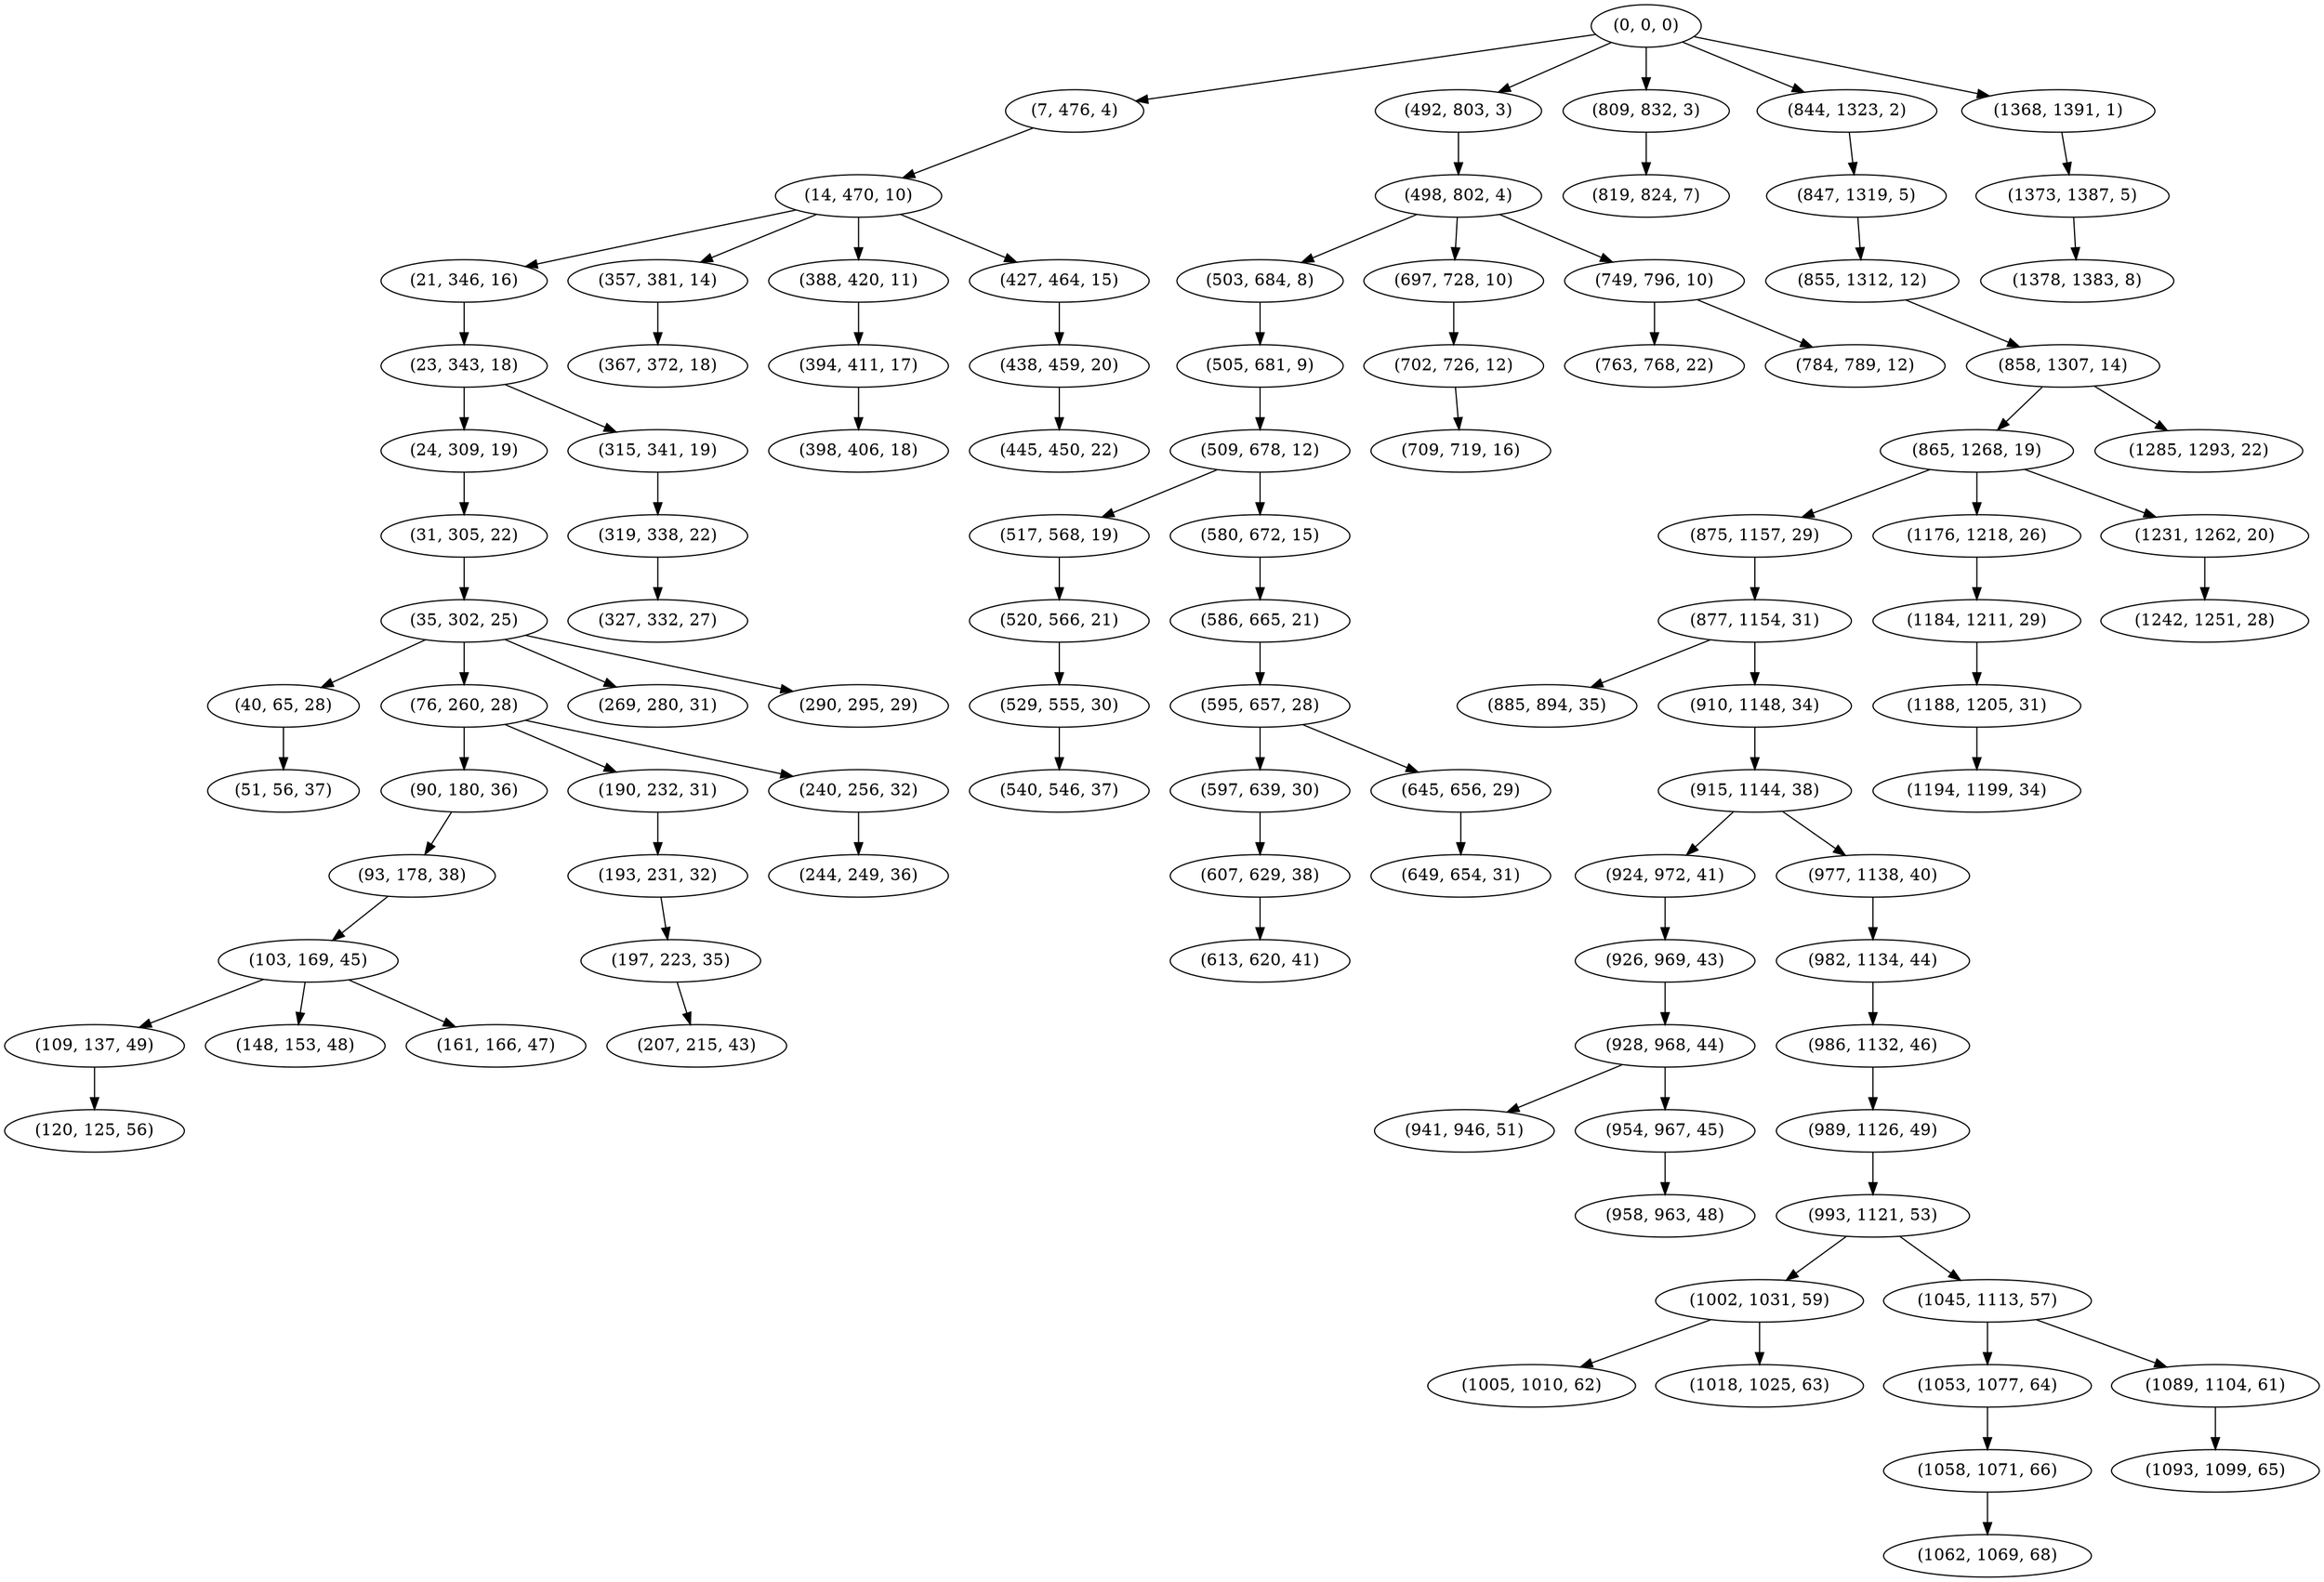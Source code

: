 digraph tree {
    "(0, 0, 0)";
    "(7, 476, 4)";
    "(14, 470, 10)";
    "(21, 346, 16)";
    "(23, 343, 18)";
    "(24, 309, 19)";
    "(31, 305, 22)";
    "(35, 302, 25)";
    "(40, 65, 28)";
    "(51, 56, 37)";
    "(76, 260, 28)";
    "(90, 180, 36)";
    "(93, 178, 38)";
    "(103, 169, 45)";
    "(109, 137, 49)";
    "(120, 125, 56)";
    "(148, 153, 48)";
    "(161, 166, 47)";
    "(190, 232, 31)";
    "(193, 231, 32)";
    "(197, 223, 35)";
    "(207, 215, 43)";
    "(240, 256, 32)";
    "(244, 249, 36)";
    "(269, 280, 31)";
    "(290, 295, 29)";
    "(315, 341, 19)";
    "(319, 338, 22)";
    "(327, 332, 27)";
    "(357, 381, 14)";
    "(367, 372, 18)";
    "(388, 420, 11)";
    "(394, 411, 17)";
    "(398, 406, 18)";
    "(427, 464, 15)";
    "(438, 459, 20)";
    "(445, 450, 22)";
    "(492, 803, 3)";
    "(498, 802, 4)";
    "(503, 684, 8)";
    "(505, 681, 9)";
    "(509, 678, 12)";
    "(517, 568, 19)";
    "(520, 566, 21)";
    "(529, 555, 30)";
    "(540, 546, 37)";
    "(580, 672, 15)";
    "(586, 665, 21)";
    "(595, 657, 28)";
    "(597, 639, 30)";
    "(607, 629, 38)";
    "(613, 620, 41)";
    "(645, 656, 29)";
    "(649, 654, 31)";
    "(697, 728, 10)";
    "(702, 726, 12)";
    "(709, 719, 16)";
    "(749, 796, 10)";
    "(763, 768, 22)";
    "(784, 789, 12)";
    "(809, 832, 3)";
    "(819, 824, 7)";
    "(844, 1323, 2)";
    "(847, 1319, 5)";
    "(855, 1312, 12)";
    "(858, 1307, 14)";
    "(865, 1268, 19)";
    "(875, 1157, 29)";
    "(877, 1154, 31)";
    "(885, 894, 35)";
    "(910, 1148, 34)";
    "(915, 1144, 38)";
    "(924, 972, 41)";
    "(926, 969, 43)";
    "(928, 968, 44)";
    "(941, 946, 51)";
    "(954, 967, 45)";
    "(958, 963, 48)";
    "(977, 1138, 40)";
    "(982, 1134, 44)";
    "(986, 1132, 46)";
    "(989, 1126, 49)";
    "(993, 1121, 53)";
    "(1002, 1031, 59)";
    "(1005, 1010, 62)";
    "(1018, 1025, 63)";
    "(1045, 1113, 57)";
    "(1053, 1077, 64)";
    "(1058, 1071, 66)";
    "(1062, 1069, 68)";
    "(1089, 1104, 61)";
    "(1093, 1099, 65)";
    "(1176, 1218, 26)";
    "(1184, 1211, 29)";
    "(1188, 1205, 31)";
    "(1194, 1199, 34)";
    "(1231, 1262, 20)";
    "(1242, 1251, 28)";
    "(1285, 1293, 22)";
    "(1368, 1391, 1)";
    "(1373, 1387, 5)";
    "(1378, 1383, 8)";
    "(0, 0, 0)" -> "(7, 476, 4)";
    "(0, 0, 0)" -> "(492, 803, 3)";
    "(0, 0, 0)" -> "(809, 832, 3)";
    "(0, 0, 0)" -> "(844, 1323, 2)";
    "(0, 0, 0)" -> "(1368, 1391, 1)";
    "(7, 476, 4)" -> "(14, 470, 10)";
    "(14, 470, 10)" -> "(21, 346, 16)";
    "(14, 470, 10)" -> "(357, 381, 14)";
    "(14, 470, 10)" -> "(388, 420, 11)";
    "(14, 470, 10)" -> "(427, 464, 15)";
    "(21, 346, 16)" -> "(23, 343, 18)";
    "(23, 343, 18)" -> "(24, 309, 19)";
    "(23, 343, 18)" -> "(315, 341, 19)";
    "(24, 309, 19)" -> "(31, 305, 22)";
    "(31, 305, 22)" -> "(35, 302, 25)";
    "(35, 302, 25)" -> "(40, 65, 28)";
    "(35, 302, 25)" -> "(76, 260, 28)";
    "(35, 302, 25)" -> "(269, 280, 31)";
    "(35, 302, 25)" -> "(290, 295, 29)";
    "(40, 65, 28)" -> "(51, 56, 37)";
    "(76, 260, 28)" -> "(90, 180, 36)";
    "(76, 260, 28)" -> "(190, 232, 31)";
    "(76, 260, 28)" -> "(240, 256, 32)";
    "(90, 180, 36)" -> "(93, 178, 38)";
    "(93, 178, 38)" -> "(103, 169, 45)";
    "(103, 169, 45)" -> "(109, 137, 49)";
    "(103, 169, 45)" -> "(148, 153, 48)";
    "(103, 169, 45)" -> "(161, 166, 47)";
    "(109, 137, 49)" -> "(120, 125, 56)";
    "(190, 232, 31)" -> "(193, 231, 32)";
    "(193, 231, 32)" -> "(197, 223, 35)";
    "(197, 223, 35)" -> "(207, 215, 43)";
    "(240, 256, 32)" -> "(244, 249, 36)";
    "(315, 341, 19)" -> "(319, 338, 22)";
    "(319, 338, 22)" -> "(327, 332, 27)";
    "(357, 381, 14)" -> "(367, 372, 18)";
    "(388, 420, 11)" -> "(394, 411, 17)";
    "(394, 411, 17)" -> "(398, 406, 18)";
    "(427, 464, 15)" -> "(438, 459, 20)";
    "(438, 459, 20)" -> "(445, 450, 22)";
    "(492, 803, 3)" -> "(498, 802, 4)";
    "(498, 802, 4)" -> "(503, 684, 8)";
    "(498, 802, 4)" -> "(697, 728, 10)";
    "(498, 802, 4)" -> "(749, 796, 10)";
    "(503, 684, 8)" -> "(505, 681, 9)";
    "(505, 681, 9)" -> "(509, 678, 12)";
    "(509, 678, 12)" -> "(517, 568, 19)";
    "(509, 678, 12)" -> "(580, 672, 15)";
    "(517, 568, 19)" -> "(520, 566, 21)";
    "(520, 566, 21)" -> "(529, 555, 30)";
    "(529, 555, 30)" -> "(540, 546, 37)";
    "(580, 672, 15)" -> "(586, 665, 21)";
    "(586, 665, 21)" -> "(595, 657, 28)";
    "(595, 657, 28)" -> "(597, 639, 30)";
    "(595, 657, 28)" -> "(645, 656, 29)";
    "(597, 639, 30)" -> "(607, 629, 38)";
    "(607, 629, 38)" -> "(613, 620, 41)";
    "(645, 656, 29)" -> "(649, 654, 31)";
    "(697, 728, 10)" -> "(702, 726, 12)";
    "(702, 726, 12)" -> "(709, 719, 16)";
    "(749, 796, 10)" -> "(763, 768, 22)";
    "(749, 796, 10)" -> "(784, 789, 12)";
    "(809, 832, 3)" -> "(819, 824, 7)";
    "(844, 1323, 2)" -> "(847, 1319, 5)";
    "(847, 1319, 5)" -> "(855, 1312, 12)";
    "(855, 1312, 12)" -> "(858, 1307, 14)";
    "(858, 1307, 14)" -> "(865, 1268, 19)";
    "(858, 1307, 14)" -> "(1285, 1293, 22)";
    "(865, 1268, 19)" -> "(875, 1157, 29)";
    "(865, 1268, 19)" -> "(1176, 1218, 26)";
    "(865, 1268, 19)" -> "(1231, 1262, 20)";
    "(875, 1157, 29)" -> "(877, 1154, 31)";
    "(877, 1154, 31)" -> "(885, 894, 35)";
    "(877, 1154, 31)" -> "(910, 1148, 34)";
    "(910, 1148, 34)" -> "(915, 1144, 38)";
    "(915, 1144, 38)" -> "(924, 972, 41)";
    "(915, 1144, 38)" -> "(977, 1138, 40)";
    "(924, 972, 41)" -> "(926, 969, 43)";
    "(926, 969, 43)" -> "(928, 968, 44)";
    "(928, 968, 44)" -> "(941, 946, 51)";
    "(928, 968, 44)" -> "(954, 967, 45)";
    "(954, 967, 45)" -> "(958, 963, 48)";
    "(977, 1138, 40)" -> "(982, 1134, 44)";
    "(982, 1134, 44)" -> "(986, 1132, 46)";
    "(986, 1132, 46)" -> "(989, 1126, 49)";
    "(989, 1126, 49)" -> "(993, 1121, 53)";
    "(993, 1121, 53)" -> "(1002, 1031, 59)";
    "(993, 1121, 53)" -> "(1045, 1113, 57)";
    "(1002, 1031, 59)" -> "(1005, 1010, 62)";
    "(1002, 1031, 59)" -> "(1018, 1025, 63)";
    "(1045, 1113, 57)" -> "(1053, 1077, 64)";
    "(1045, 1113, 57)" -> "(1089, 1104, 61)";
    "(1053, 1077, 64)" -> "(1058, 1071, 66)";
    "(1058, 1071, 66)" -> "(1062, 1069, 68)";
    "(1089, 1104, 61)" -> "(1093, 1099, 65)";
    "(1176, 1218, 26)" -> "(1184, 1211, 29)";
    "(1184, 1211, 29)" -> "(1188, 1205, 31)";
    "(1188, 1205, 31)" -> "(1194, 1199, 34)";
    "(1231, 1262, 20)" -> "(1242, 1251, 28)";
    "(1368, 1391, 1)" -> "(1373, 1387, 5)";
    "(1373, 1387, 5)" -> "(1378, 1383, 8)";
}
